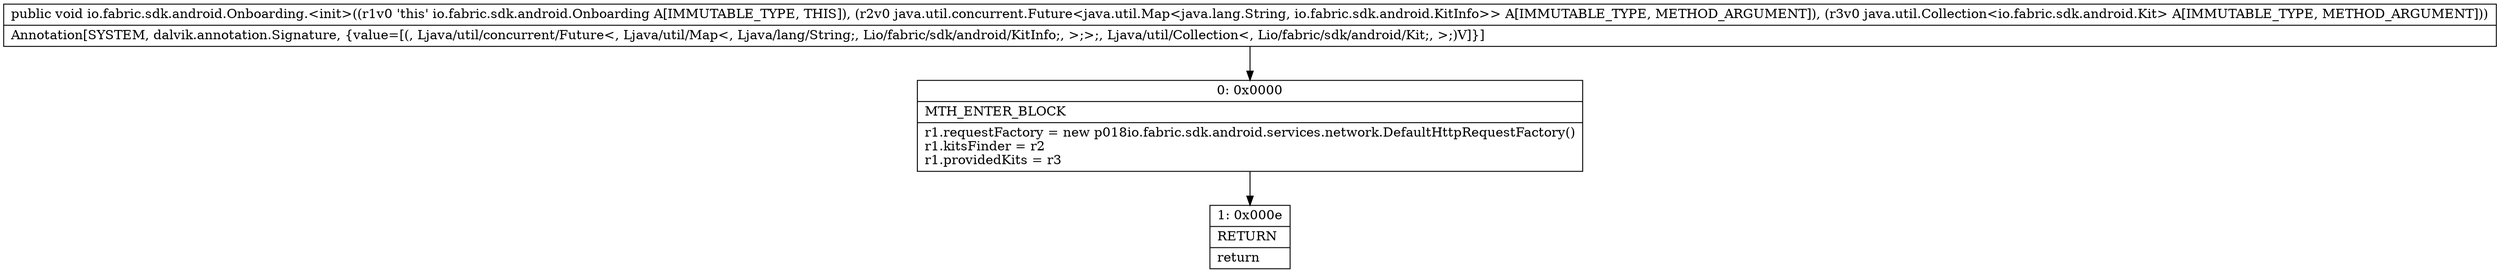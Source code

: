 digraph "CFG forio.fabric.sdk.android.Onboarding.\<init\>(Ljava\/util\/concurrent\/Future;Ljava\/util\/Collection;)V" {
Node_0 [shape=record,label="{0\:\ 0x0000|MTH_ENTER_BLOCK\l|r1.requestFactory = new p018io.fabric.sdk.android.services.network.DefaultHttpRequestFactory()\lr1.kitsFinder = r2\lr1.providedKits = r3\l}"];
Node_1 [shape=record,label="{1\:\ 0x000e|RETURN\l|return\l}"];
MethodNode[shape=record,label="{public void io.fabric.sdk.android.Onboarding.\<init\>((r1v0 'this' io.fabric.sdk.android.Onboarding A[IMMUTABLE_TYPE, THIS]), (r2v0 java.util.concurrent.Future\<java.util.Map\<java.lang.String, io.fabric.sdk.android.KitInfo\>\> A[IMMUTABLE_TYPE, METHOD_ARGUMENT]), (r3v0 java.util.Collection\<io.fabric.sdk.android.Kit\> A[IMMUTABLE_TYPE, METHOD_ARGUMENT]))  | Annotation[SYSTEM, dalvik.annotation.Signature, \{value=[(, Ljava\/util\/concurrent\/Future\<, Ljava\/util\/Map\<, Ljava\/lang\/String;, Lio\/fabric\/sdk\/android\/KitInfo;, \>;\>;, Ljava\/util\/Collection\<, Lio\/fabric\/sdk\/android\/Kit;, \>;)V]\}]\l}"];
MethodNode -> Node_0;
Node_0 -> Node_1;
}

